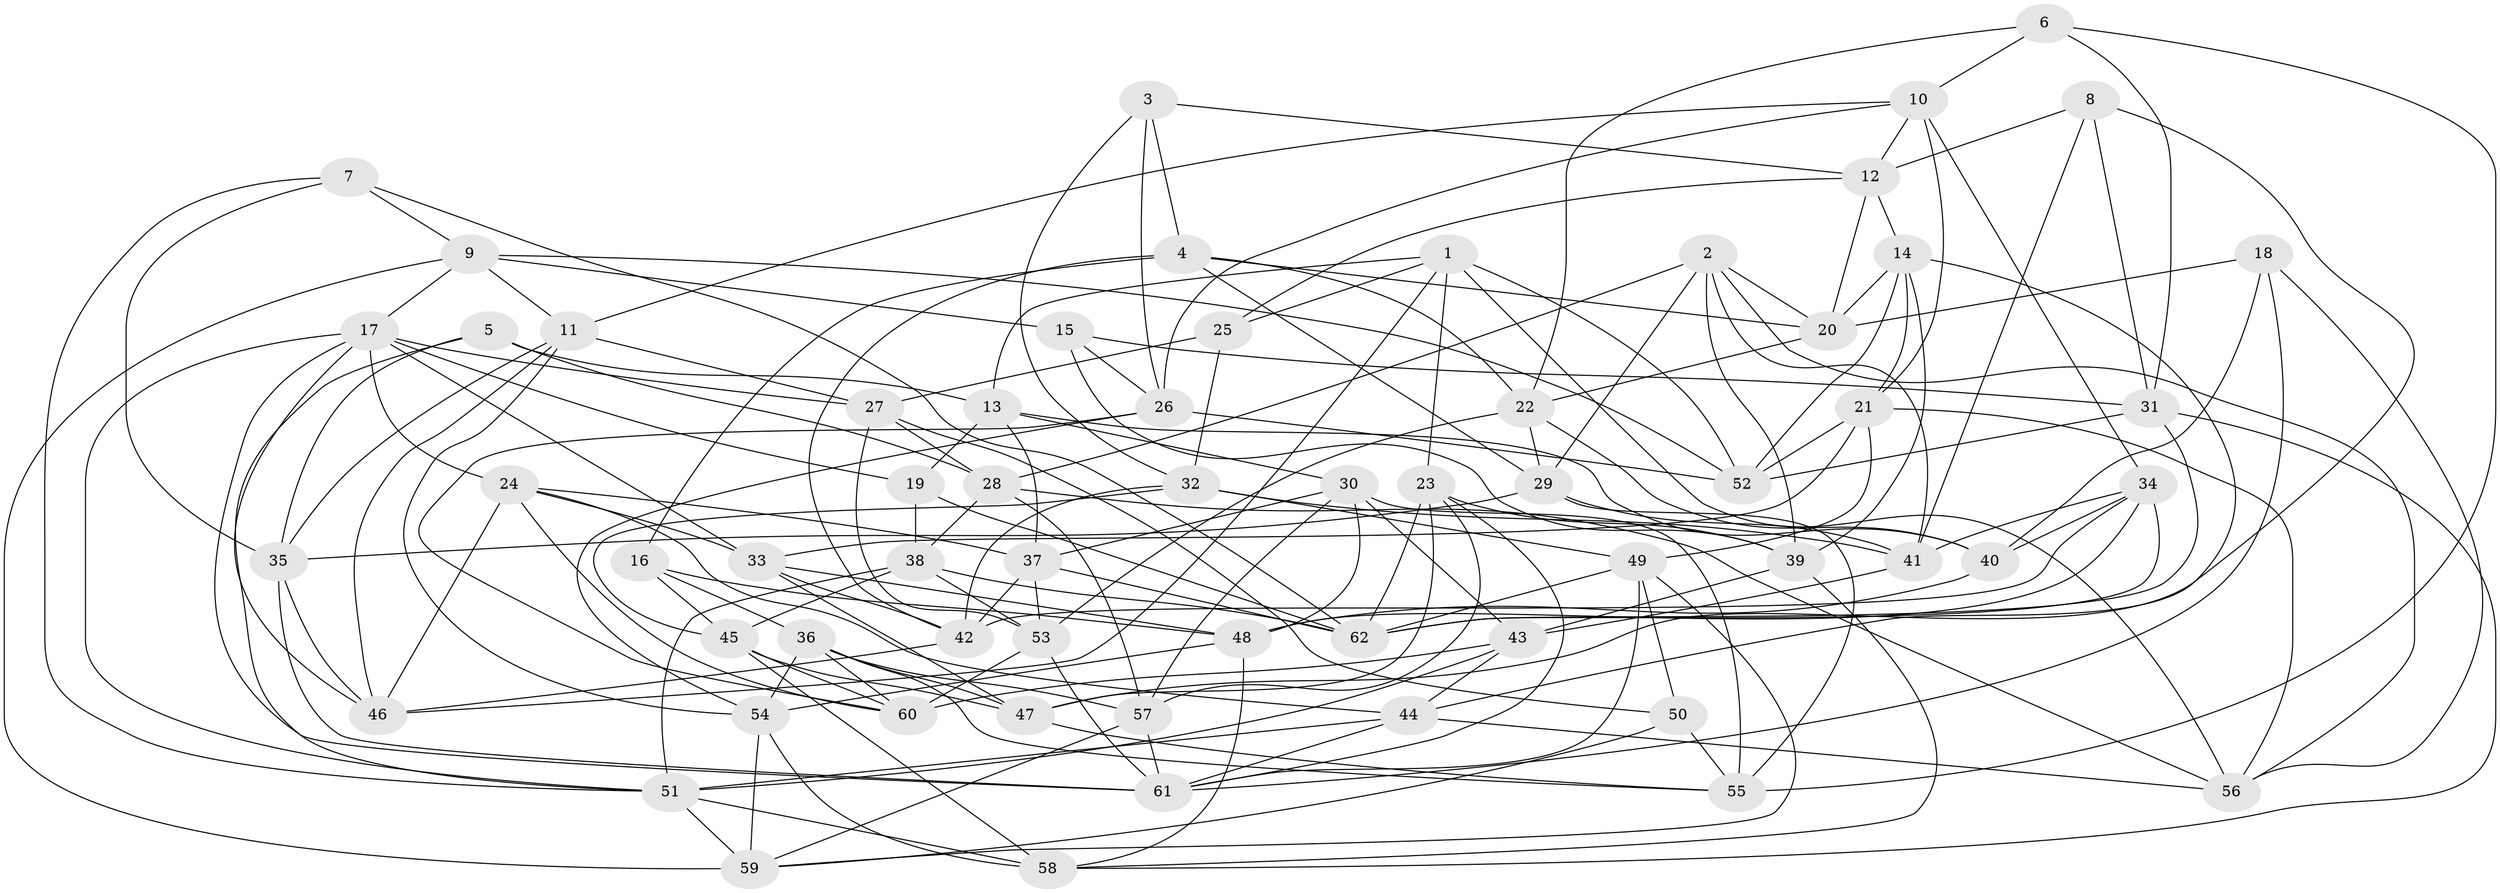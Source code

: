 // original degree distribution, {4: 1.0}
// Generated by graph-tools (version 1.1) at 2025/50/03/09/25 03:50:57]
// undirected, 62 vertices, 179 edges
graph export_dot {
graph [start="1"]
  node [color=gray90,style=filled];
  1;
  2;
  3;
  4;
  5;
  6;
  7;
  8;
  9;
  10;
  11;
  12;
  13;
  14;
  15;
  16;
  17;
  18;
  19;
  20;
  21;
  22;
  23;
  24;
  25;
  26;
  27;
  28;
  29;
  30;
  31;
  32;
  33;
  34;
  35;
  36;
  37;
  38;
  39;
  40;
  41;
  42;
  43;
  44;
  45;
  46;
  47;
  48;
  49;
  50;
  51;
  52;
  53;
  54;
  55;
  56;
  57;
  58;
  59;
  60;
  61;
  62;
  1 -- 13 [weight=1.0];
  1 -- 23 [weight=1.0];
  1 -- 25 [weight=1.0];
  1 -- 46 [weight=1.0];
  1 -- 52 [weight=1.0];
  1 -- 56 [weight=1.0];
  2 -- 20 [weight=1.0];
  2 -- 28 [weight=1.0];
  2 -- 29 [weight=1.0];
  2 -- 39 [weight=1.0];
  2 -- 41 [weight=1.0];
  2 -- 56 [weight=1.0];
  3 -- 4 [weight=1.0];
  3 -- 12 [weight=1.0];
  3 -- 26 [weight=1.0];
  3 -- 32 [weight=1.0];
  4 -- 16 [weight=1.0];
  4 -- 20 [weight=1.0];
  4 -- 22 [weight=1.0];
  4 -- 29 [weight=1.0];
  4 -- 42 [weight=1.0];
  5 -- 13 [weight=1.0];
  5 -- 28 [weight=1.0];
  5 -- 35 [weight=1.0];
  5 -- 51 [weight=1.0];
  6 -- 10 [weight=1.0];
  6 -- 22 [weight=1.0];
  6 -- 31 [weight=1.0];
  6 -- 55 [weight=1.0];
  7 -- 9 [weight=1.0];
  7 -- 35 [weight=1.0];
  7 -- 51 [weight=1.0];
  7 -- 62 [weight=1.0];
  8 -- 12 [weight=1.0];
  8 -- 31 [weight=1.0];
  8 -- 41 [weight=1.0];
  8 -- 47 [weight=1.0];
  9 -- 11 [weight=1.0];
  9 -- 15 [weight=1.0];
  9 -- 17 [weight=1.0];
  9 -- 52 [weight=1.0];
  9 -- 59 [weight=1.0];
  10 -- 11 [weight=1.0];
  10 -- 12 [weight=1.0];
  10 -- 21 [weight=1.0];
  10 -- 26 [weight=1.0];
  10 -- 34 [weight=1.0];
  11 -- 27 [weight=1.0];
  11 -- 35 [weight=1.0];
  11 -- 46 [weight=1.0];
  11 -- 54 [weight=1.0];
  12 -- 14 [weight=1.0];
  12 -- 20 [weight=1.0];
  12 -- 25 [weight=1.0];
  13 -- 19 [weight=1.0];
  13 -- 30 [weight=1.0];
  13 -- 37 [weight=1.0];
  13 -- 40 [weight=1.0];
  14 -- 20 [weight=1.0];
  14 -- 21 [weight=1.0];
  14 -- 39 [weight=1.0];
  14 -- 44 [weight=1.0];
  14 -- 52 [weight=1.0];
  15 -- 26 [weight=1.0];
  15 -- 31 [weight=1.0];
  15 -- 39 [weight=1.0];
  16 -- 36 [weight=1.0];
  16 -- 45 [weight=1.0];
  16 -- 48 [weight=1.0];
  17 -- 19 [weight=1.0];
  17 -- 24 [weight=1.0];
  17 -- 27 [weight=1.0];
  17 -- 33 [weight=1.0];
  17 -- 46 [weight=1.0];
  17 -- 51 [weight=1.0];
  17 -- 61 [weight=1.0];
  18 -- 20 [weight=1.0];
  18 -- 40 [weight=1.0];
  18 -- 56 [weight=1.0];
  18 -- 61 [weight=1.0];
  19 -- 38 [weight=1.0];
  19 -- 62 [weight=1.0];
  20 -- 22 [weight=1.0];
  21 -- 33 [weight=1.0];
  21 -- 49 [weight=1.0];
  21 -- 52 [weight=1.0];
  21 -- 56 [weight=1.0];
  22 -- 29 [weight=1.0];
  22 -- 40 [weight=1.0];
  22 -- 53 [weight=1.0];
  23 -- 39 [weight=1.0];
  23 -- 47 [weight=1.0];
  23 -- 57 [weight=1.0];
  23 -- 61 [weight=1.0];
  23 -- 62 [weight=1.0];
  24 -- 33 [weight=1.0];
  24 -- 37 [weight=1.0];
  24 -- 44 [weight=1.0];
  24 -- 46 [weight=1.0];
  24 -- 60 [weight=1.0];
  25 -- 27 [weight=1.0];
  25 -- 32 [weight=1.0];
  26 -- 52 [weight=1.0];
  26 -- 54 [weight=1.0];
  26 -- 60 [weight=1.0];
  27 -- 28 [weight=1.0];
  27 -- 50 [weight=1.0];
  27 -- 53 [weight=1.0];
  28 -- 38 [weight=1.0];
  28 -- 56 [weight=1.0];
  28 -- 57 [weight=1.0];
  29 -- 35 [weight=1.0];
  29 -- 41 [weight=1.0];
  29 -- 55 [weight=1.0];
  30 -- 37 [weight=1.0];
  30 -- 43 [weight=1.0];
  30 -- 48 [weight=1.0];
  30 -- 55 [weight=1.0];
  30 -- 57 [weight=1.0];
  31 -- 52 [weight=1.0];
  31 -- 58 [weight=1.0];
  31 -- 62 [weight=1.0];
  32 -- 41 [weight=1.0];
  32 -- 42 [weight=1.0];
  32 -- 45 [weight=1.0];
  32 -- 49 [weight=1.0];
  33 -- 42 [weight=1.0];
  33 -- 47 [weight=1.0];
  33 -- 48 [weight=1.0];
  34 -- 40 [weight=1.0];
  34 -- 41 [weight=1.0];
  34 -- 42 [weight=1.0];
  34 -- 48 [weight=1.0];
  34 -- 62 [weight=1.0];
  35 -- 46 [weight=1.0];
  35 -- 61 [weight=1.0];
  36 -- 47 [weight=1.0];
  36 -- 54 [weight=1.0];
  36 -- 55 [weight=1.0];
  36 -- 57 [weight=1.0];
  36 -- 60 [weight=1.0];
  37 -- 42 [weight=1.0];
  37 -- 53 [weight=1.0];
  37 -- 62 [weight=1.0];
  38 -- 45 [weight=1.0];
  38 -- 51 [weight=1.0];
  38 -- 53 [weight=1.0];
  38 -- 62 [weight=1.0];
  39 -- 43 [weight=1.0];
  39 -- 58 [weight=1.0];
  40 -- 48 [weight=2.0];
  41 -- 43 [weight=1.0];
  42 -- 46 [weight=1.0];
  43 -- 44 [weight=1.0];
  43 -- 51 [weight=1.0];
  43 -- 60 [weight=1.0];
  44 -- 51 [weight=1.0];
  44 -- 56 [weight=1.0];
  44 -- 61 [weight=1.0];
  45 -- 47 [weight=1.0];
  45 -- 58 [weight=1.0];
  45 -- 60 [weight=1.0];
  47 -- 55 [weight=1.0];
  48 -- 54 [weight=1.0];
  48 -- 58 [weight=1.0];
  49 -- 50 [weight=1.0];
  49 -- 59 [weight=1.0];
  49 -- 61 [weight=1.0];
  49 -- 62 [weight=1.0];
  50 -- 55 [weight=1.0];
  50 -- 59 [weight=1.0];
  51 -- 58 [weight=1.0];
  51 -- 59 [weight=1.0];
  53 -- 60 [weight=1.0];
  53 -- 61 [weight=1.0];
  54 -- 58 [weight=1.0];
  54 -- 59 [weight=1.0];
  57 -- 59 [weight=1.0];
  57 -- 61 [weight=1.0];
}
